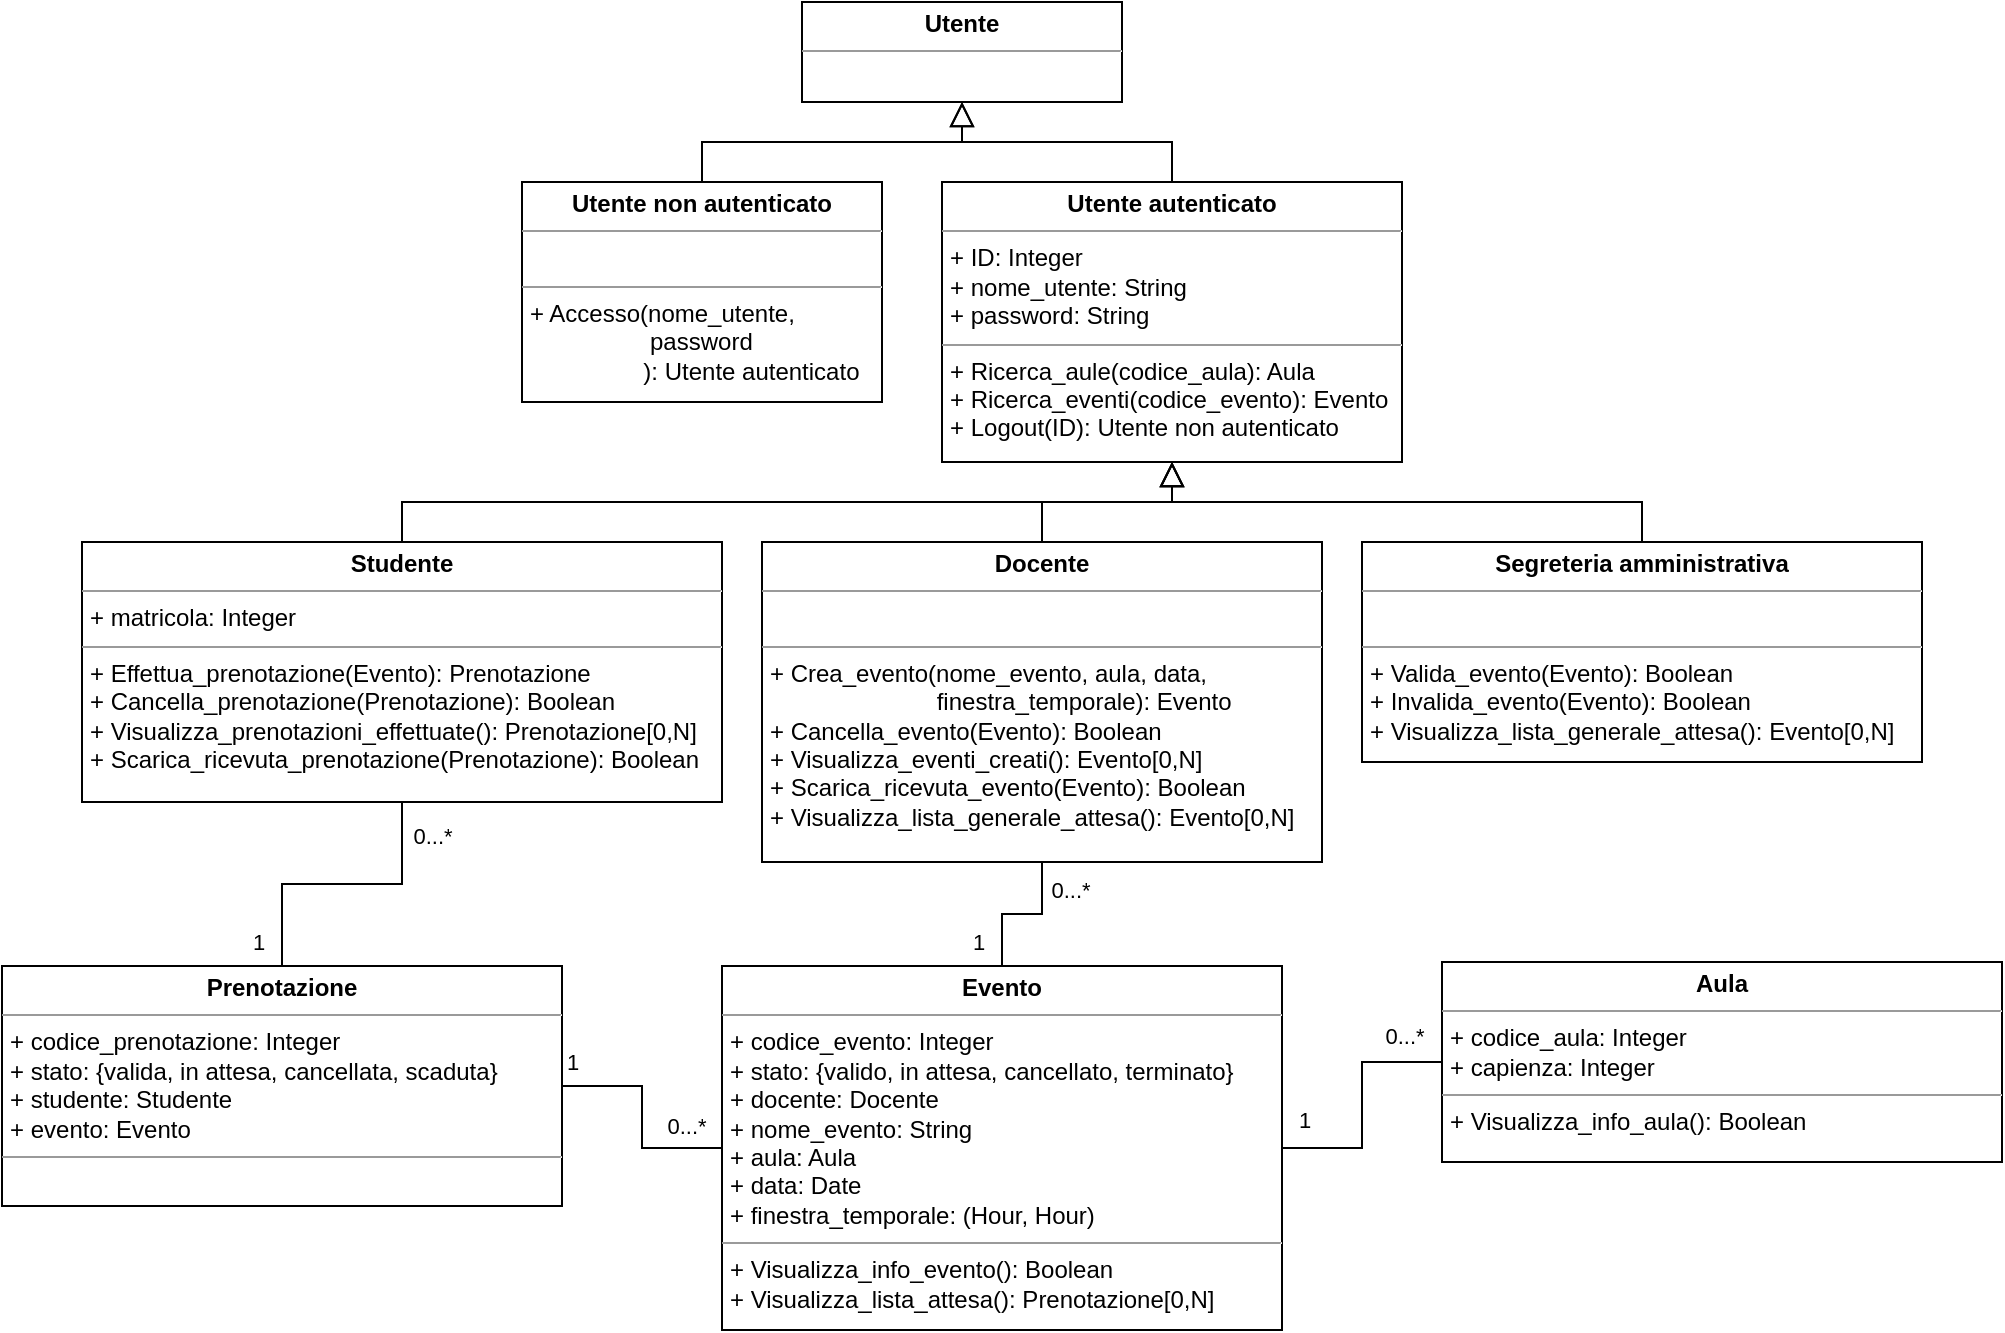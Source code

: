 <mxfile version="14.2.9" type="device"><diagram id="C5RBs43oDa-KdzZeNtuy" name="Page-1"><mxGraphModel dx="1221" dy="561" grid="1" gridSize="10" guides="1" tooltips="1" connect="1" arrows="1" fold="1" page="1" pageScale="1" pageWidth="827" pageHeight="1169" math="0" shadow="0"><root><mxCell id="WIyWlLk6GJQsqaUBKTNV-0"/><mxCell id="WIyWlLk6GJQsqaUBKTNV-1" parent="WIyWlLk6GJQsqaUBKTNV-0"/><mxCell id="nVQcOE3V6RVQoYIMNg9A-22" value="" style="edgeStyle=orthogonalEdgeStyle;rounded=0;orthogonalLoop=1;jettySize=auto;html=1;entryX=0.5;entryY=1;entryDx=0;entryDy=0;endArrow=none;endFill=0;exitX=0.5;exitY=0;exitDx=0;exitDy=0;" parent="WIyWlLk6GJQsqaUBKTNV-1" source="hRhWJIEvchNeAN04_S-G-21" target="hRhWJIEvchNeAN04_S-G-8" edge="1"><mxGeometry relative="1" as="geometry"><mxPoint x="200" y="700" as="targetPoint"/><mxPoint x="160" y="770" as="sourcePoint"/></mxGeometry></mxCell><mxCell id="nVQcOE3V6RVQoYIMNg9A-48" value="0...*" style="edgeLabel;html=1;align=center;verticalAlign=middle;resizable=0;points=[];" parent="nVQcOE3V6RVQoYIMNg9A-22" vertex="1" connectable="0"><mxGeometry x="0.617" y="1" relative="1" as="geometry"><mxPoint x="16" y="-10" as="offset"/></mxGeometry></mxCell><mxCell id="nVQcOE3V6RVQoYIMNg9A-47" value="" style="edgeStyle=orthogonalEdgeStyle;rounded=0;orthogonalLoop=1;jettySize=auto;html=1;endArrow=none;endFill=0;entryX=0;entryY=0.5;entryDx=0;entryDy=0;exitX=1;exitY=0.5;exitDx=0;exitDy=0;" parent="WIyWlLk6GJQsqaUBKTNV-1" source="hRhWJIEvchNeAN04_S-G-21" target="hRhWJIEvchNeAN04_S-G-22" edge="1"><mxGeometry relative="1" as="geometry"><mxPoint x="439.99" y="792.0" as="targetPoint"/><mxPoint x="220.41" y="792.4" as="sourcePoint"/></mxGeometry></mxCell><mxCell id="nVQcOE3V6RVQoYIMNg9A-49" value="1" style="edgeLabel;html=1;align=center;verticalAlign=middle;resizable=0;points=[];" parent="WIyWlLk6GJQsqaUBKTNV-1" vertex="1" connectable="0"><mxGeometry x="330" y="570" as="geometry"><mxPoint x="-142" y="-10" as="offset"/></mxGeometry></mxCell><mxCell id="nVQcOE3V6RVQoYIMNg9A-50" value="1" style="edgeLabel;html=1;align=center;verticalAlign=middle;resizable=0;points=[];" parent="WIyWlLk6GJQsqaUBKTNV-1" vertex="1" connectable="0"><mxGeometry x="430" y="572" as="geometry"><mxPoint x="-85" y="48" as="offset"/></mxGeometry></mxCell><mxCell id="nVQcOE3V6RVQoYIMNg9A-51" value="0...*" style="edgeLabel;html=1;align=center;verticalAlign=middle;resizable=0;points=[];" parent="WIyWlLk6GJQsqaUBKTNV-1" vertex="1" connectable="0"><mxGeometry x="426" y="592" as="geometry"><mxPoint x="-24" y="60" as="offset"/></mxGeometry></mxCell><mxCell id="nVQcOE3V6RVQoYIMNg9A-52" value="1" style="edgeLabel;html=1;align=center;verticalAlign=middle;resizable=0;points=[];" parent="WIyWlLk6GJQsqaUBKTNV-1" vertex="1" connectable="0"><mxGeometry x="585" y="600" as="geometry"><mxPoint x="126" y="49" as="offset"/></mxGeometry></mxCell><mxCell id="nVQcOE3V6RVQoYIMNg9A-53" value="0...*" style="edgeLabel;html=1;align=center;verticalAlign=middle;resizable=0;points=[];" parent="WIyWlLk6GJQsqaUBKTNV-1" vertex="1" connectable="0"><mxGeometry x="785" y="547" as="geometry"><mxPoint x="-24" y="60" as="offset"/></mxGeometry></mxCell><mxCell id="nVQcOE3V6RVQoYIMNg9A-54" value="0...*" style="edgeLabel;html=1;align=center;verticalAlign=middle;resizable=0;points=[];" parent="WIyWlLk6GJQsqaUBKTNV-1" vertex="1" connectable="0"><mxGeometry x="450" y="545" as="geometry"><mxPoint x="144" y="-11" as="offset"/></mxGeometry></mxCell><mxCell id="nVQcOE3V6RVQoYIMNg9A-57" value="1" style="edgeLabel;html=1;align=center;verticalAlign=middle;resizable=0;points=[];" parent="WIyWlLk6GJQsqaUBKTNV-1" vertex="1" connectable="0"><mxGeometry x="690" y="570" as="geometry"><mxPoint x="-142" y="-10" as="offset"/></mxGeometry></mxCell><mxCell id="hRhWJIEvchNeAN04_S-G-1" value="&lt;p style=&quot;margin: 0px ; margin-top: 4px ; text-align: center&quot;&gt;&lt;b&gt;Utente&lt;/b&gt;&lt;/p&gt;&lt;hr size=&quot;1&quot;&gt;&lt;p style=&quot;margin: 0px ; margin-left: 4px&quot;&gt;&lt;/p&gt;&lt;p style=&quot;margin: 0px ; margin-left: 4px&quot;&gt;&lt;br&gt;&lt;/p&gt;" style="verticalAlign=top;align=left;overflow=fill;fontSize=12;fontFamily=Helvetica;html=1;" vertex="1" parent="WIyWlLk6GJQsqaUBKTNV-1"><mxGeometry x="460" y="90" width="160" height="50" as="geometry"/></mxCell><mxCell id="hRhWJIEvchNeAN04_S-G-4" value="&lt;p style=&quot;margin: 0px ; margin-top: 4px ; text-align: center&quot;&gt;&lt;b&gt;Utente autenticato&lt;/b&gt;&lt;/p&gt;&lt;hr size=&quot;1&quot;&gt;&lt;p style=&quot;margin: 0px ; margin-left: 4px&quot;&gt;+ ID: Integer&lt;/p&gt;&lt;p style=&quot;margin: 0px ; margin-left: 4px&quot;&gt;+ nome_utente: String&lt;/p&gt;&lt;p style=&quot;margin: 0px ; margin-left: 4px&quot;&gt;+ password: String&lt;/p&gt;&lt;hr size=&quot;1&quot;&gt;&lt;p style=&quot;margin: 0px ; margin-left: 4px&quot;&gt;+ Ricerca_aule(codice_aula): Aula&lt;/p&gt;&lt;p style=&quot;margin: 0px ; margin-left: 4px&quot;&gt;+ Ricerca_eventi(codice_evento): Evento&lt;/p&gt;&lt;p style=&quot;margin: 0px ; margin-left: 4px&quot;&gt;+ Logout(ID): Utente non autenticato&lt;/p&gt;" style="verticalAlign=top;align=left;overflow=fill;fontSize=12;fontFamily=Helvetica;html=1;" vertex="1" parent="WIyWlLk6GJQsqaUBKTNV-1"><mxGeometry x="530" y="180" width="230" height="140" as="geometry"/></mxCell><mxCell id="hRhWJIEvchNeAN04_S-G-8" value="&lt;p style=&quot;margin: 0px ; margin-top: 4px ; text-align: center&quot;&gt;&lt;b&gt;Studente&lt;/b&gt;&lt;/p&gt;&lt;hr size=&quot;1&quot;&gt;&lt;p style=&quot;margin: 0px ; margin-left: 4px&quot;&gt;+ matricola: Integer&lt;/p&gt;&lt;hr size=&quot;1&quot;&gt;&lt;p style=&quot;margin: 0px ; margin-left: 4px&quot;&gt;+ Effettua_prenotazione(Evento&lt;span&gt;): Prenotazione&lt;/span&gt;&lt;/p&gt;&lt;p style=&quot;margin: 0px ; margin-left: 4px&quot;&gt;&lt;span&gt;+ Cancella_prenotazione(Prenotazione): Boolean&lt;/span&gt;&lt;/p&gt;&lt;p style=&quot;margin: 0px ; margin-left: 4px&quot;&gt;&lt;span&gt;+ Visualizza_prenotazioni_effettuate(): Prenotazione[0,N]&lt;/span&gt;&lt;/p&gt;&lt;p style=&quot;margin: 0px 0px 0px 4px&quot;&gt;+ Scarica_ricevuta_prenotazione(Prenotazione): Boolean&lt;/p&gt;" style="verticalAlign=top;align=left;overflow=fill;fontSize=12;fontFamily=Helvetica;html=1;" vertex="1" parent="WIyWlLk6GJQsqaUBKTNV-1"><mxGeometry x="100" y="360" width="320" height="130" as="geometry"/></mxCell><mxCell id="hRhWJIEvchNeAN04_S-G-10" value="&lt;p style=&quot;margin: 0px ; margin-top: 4px ; text-align: center&quot;&gt;&lt;b&gt;Utente non autenticato&lt;/b&gt;&lt;/p&gt;&lt;hr size=&quot;1&quot;&gt;&lt;p style=&quot;margin: 0px ; margin-left: 4px&quot;&gt;&lt;br&gt;&lt;/p&gt;&lt;hr size=&quot;1&quot;&gt;&lt;p style=&quot;margin: 0px ; margin-left: 4px&quot;&gt;+ Accesso(&lt;span&gt;nome_utente,&amp;nbsp;&lt;/span&gt;&lt;/p&gt;&lt;p style=&quot;margin: 0px ; margin-left: 4px&quot;&gt;&lt;span&gt;&amp;nbsp; &amp;nbsp; &amp;nbsp; &amp;nbsp; &amp;nbsp; &amp;nbsp; &amp;nbsp; &amp;nbsp; &amp;nbsp; password&lt;/span&gt;&lt;/p&gt;&lt;p style=&quot;margin: 0px ; margin-left: 4px&quot;&gt;&lt;span&gt;&amp;nbsp; &amp;nbsp; &amp;nbsp; &amp;nbsp; &amp;nbsp; &amp;nbsp; &amp;nbsp; &amp;nbsp; &amp;nbsp;): Utente autenticato&lt;/span&gt;&lt;/p&gt;" style="verticalAlign=top;align=left;overflow=fill;fontSize=12;fontFamily=Helvetica;html=1;" vertex="1" parent="WIyWlLk6GJQsqaUBKTNV-1"><mxGeometry x="320" y="180" width="180" height="110" as="geometry"/></mxCell><mxCell id="hRhWJIEvchNeAN04_S-G-13" value="" style="endArrow=block;endSize=10;endFill=0;shadow=0;strokeWidth=1;rounded=0;edgeStyle=elbowEdgeStyle;elbow=vertical;entryX=0.5;entryY=1;entryDx=0;entryDy=0;exitX=0.5;exitY=0;exitDx=0;exitDy=0;" edge="1" parent="WIyWlLk6GJQsqaUBKTNV-1" source="hRhWJIEvchNeAN04_S-G-10" target="hRhWJIEvchNeAN04_S-G-1"><mxGeometry width="160" relative="1" as="geometry"><mxPoint x="413" y="170" as="sourcePoint"/><mxPoint x="593" y="370" as="targetPoint"/><Array as="points"><mxPoint x="473" y="160"/></Array></mxGeometry></mxCell><mxCell id="hRhWJIEvchNeAN04_S-G-14" value="" style="endArrow=block;endSize=10;endFill=0;shadow=0;strokeWidth=1;rounded=0;edgeStyle=elbowEdgeStyle;elbow=vertical;entryX=0.5;entryY=1;entryDx=0;entryDy=0;exitX=0.5;exitY=0;exitDx=0;exitDy=0;" edge="1" parent="WIyWlLk6GJQsqaUBKTNV-1" source="hRhWJIEvchNeAN04_S-G-4" target="hRhWJIEvchNeAN04_S-G-1"><mxGeometry width="160" relative="1" as="geometry"><mxPoint x="648" y="170" as="sourcePoint"/><mxPoint x="553" y="150" as="targetPoint"/><Array as="points"><mxPoint x="613" y="160"/></Array></mxGeometry></mxCell><mxCell id="hRhWJIEvchNeAN04_S-G-16" value="" style="endArrow=block;endSize=10;endFill=0;shadow=0;strokeWidth=1;rounded=0;edgeStyle=elbowEdgeStyle;elbow=vertical;exitX=0.5;exitY=0;exitDx=0;exitDy=0;entryX=0.5;entryY=1;entryDx=0;entryDy=0;" edge="1" parent="WIyWlLk6GJQsqaUBKTNV-1" source="hRhWJIEvchNeAN04_S-G-8" target="hRhWJIEvchNeAN04_S-G-4"><mxGeometry width="160" relative="1" as="geometry"><mxPoint x="360" y="280" as="sourcePoint"/><mxPoint x="680" y="330" as="targetPoint"/><Array as="points"><mxPoint x="450" y="340"/></Array></mxGeometry></mxCell><mxCell id="hRhWJIEvchNeAN04_S-G-17" value="&lt;p style=&quot;margin: 0px ; margin-top: 4px ; text-align: center&quot;&gt;&lt;b&gt;Docente&lt;/b&gt;&lt;/p&gt;&lt;hr size=&quot;1&quot;&gt;&lt;p style=&quot;margin: 0px ; margin-left: 4px&quot;&gt;&lt;br&gt;&lt;/p&gt;&lt;hr size=&quot;1&quot;&gt;&lt;p style=&quot;margin: 0px ; margin-left: 4px&quot;&gt;+ Crea_evento(nome_evento, a&lt;span&gt;ula,&amp;nbsp;&lt;/span&gt;&lt;span&gt;data,&amp;nbsp;&lt;/span&gt;&lt;/p&gt;&lt;p style=&quot;margin: 0px ; margin-left: 4px&quot;&gt;&lt;span&gt;&amp;nbsp; &amp;nbsp; &amp;nbsp; &amp;nbsp; &amp;nbsp; &amp;nbsp; &amp;nbsp; &amp;nbsp; &amp;nbsp; &amp;nbsp; &amp;nbsp; &amp;nbsp; &amp;nbsp;finestra_temporale&lt;/span&gt;&lt;span&gt;): Evento&lt;/span&gt;&lt;/p&gt;&lt;p style=&quot;margin: 0px ; margin-left: 4px&quot;&gt;&lt;span&gt;+ Cancella_evento(Evento): Boolean&lt;/span&gt;&lt;/p&gt;&lt;p style=&quot;margin: 0px ; margin-left: 4px&quot;&gt;&lt;span&gt;+ Visualizza_eventi_creati(): Evento[0,N]&lt;/span&gt;&lt;/p&gt;&lt;p style=&quot;margin: 0px ; margin-left: 4px&quot;&gt;&lt;span&gt;+ Scarica_ricevuta_evento(Evento): Boolean&lt;/span&gt;&lt;/p&gt;&lt;p style=&quot;margin: 0px ; margin-left: 4px&quot;&gt;&lt;span&gt;+ Visualizza_lista_generale_attesa(): Evento[0,N]&lt;/span&gt;&lt;/p&gt;" style="verticalAlign=top;align=left;overflow=fill;fontSize=12;fontFamily=Helvetica;html=1;" vertex="1" parent="WIyWlLk6GJQsqaUBKTNV-1"><mxGeometry x="440" y="360" width="280" height="160" as="geometry"/></mxCell><mxCell id="hRhWJIEvchNeAN04_S-G-18" value="&lt;p style=&quot;margin: 0px ; margin-top: 4px ; text-align: center&quot;&gt;&lt;b&gt;Segreteria amministrativa&lt;/b&gt;&lt;/p&gt;&lt;hr size=&quot;1&quot;&gt;&lt;p style=&quot;margin: 0px ; margin-left: 4px&quot;&gt;&lt;br&gt;&lt;/p&gt;&lt;hr size=&quot;1&quot;&gt;&lt;p style=&quot;margin: 0px ; margin-left: 4px&quot;&gt;+ Valida_evento(Evento): Boolean&lt;/p&gt;&lt;p style=&quot;margin: 0px ; margin-left: 4px&quot;&gt;+ Invalida_evento(Evento): Boolean&lt;/p&gt;&lt;p style=&quot;margin: 0px ; margin-left: 4px&quot;&gt;+ Visualizza_lista_generale_attesa(): Evento[0,N]&lt;br&gt;&lt;/p&gt;" style="verticalAlign=top;align=left;overflow=fill;fontSize=12;fontFamily=Helvetica;html=1;" vertex="1" parent="WIyWlLk6GJQsqaUBKTNV-1"><mxGeometry x="740" y="360" width="280" height="110" as="geometry"/></mxCell><mxCell id="hRhWJIEvchNeAN04_S-G-19" value="" style="endArrow=block;endSize=10;endFill=0;shadow=0;strokeWidth=1;rounded=0;edgeStyle=elbowEdgeStyle;elbow=vertical;exitX=0.5;exitY=0;exitDx=0;exitDy=0;entryX=0.5;entryY=1;entryDx=0;entryDy=0;" edge="1" parent="WIyWlLk6GJQsqaUBKTNV-1" source="hRhWJIEvchNeAN04_S-G-17" target="hRhWJIEvchNeAN04_S-G-4"><mxGeometry width="160" relative="1" as="geometry"><mxPoint x="630" y="340" as="sourcePoint"/><mxPoint x="440" y="310" as="targetPoint"/><Array as="points"><mxPoint x="600" y="340"/><mxPoint x="480" y="320"/></Array></mxGeometry></mxCell><mxCell id="hRhWJIEvchNeAN04_S-G-20" value="" style="endArrow=block;endSize=10;endFill=0;shadow=0;strokeWidth=1;rounded=0;edgeStyle=elbowEdgeStyle;elbow=vertical;exitX=0.5;exitY=0;exitDx=0;exitDy=0;entryX=0.5;entryY=1;entryDx=0;entryDy=0;" edge="1" parent="WIyWlLk6GJQsqaUBKTNV-1" source="hRhWJIEvchNeAN04_S-G-18" target="hRhWJIEvchNeAN04_S-G-4"><mxGeometry width="160" relative="1" as="geometry"><mxPoint x="220" y="360" as="sourcePoint"/><mxPoint x="640" y="320" as="targetPoint"/><Array as="points"><mxPoint x="780" y="340"/></Array></mxGeometry></mxCell><mxCell id="hRhWJIEvchNeAN04_S-G-21" value="&lt;p style=&quot;margin: 0px ; margin-top: 4px ; text-align: center&quot;&gt;&lt;b&gt;Prenotazione&lt;/b&gt;&lt;/p&gt;&lt;hr size=&quot;1&quot;&gt;&lt;p style=&quot;margin: 0px ; margin-left: 4px&quot;&gt;+ codice_prenotazione: Integer&lt;/p&gt;&lt;p style=&quot;margin: 0px ; margin-left: 4px&quot;&gt;+ stato: {valida, in attesa, cancellata, scaduta}&lt;/p&gt;&lt;p style=&quot;margin: 0px ; margin-left: 4px&quot;&gt;+ studente: Studente&lt;/p&gt;&lt;p style=&quot;margin: 0px ; margin-left: 4px&quot;&gt;+ evento: Evento&lt;/p&gt;&lt;hr size=&quot;1&quot;&gt;&lt;p style=&quot;margin: 0px ; margin-left: 4px&quot;&gt;&lt;br&gt;&lt;/p&gt;" style="verticalAlign=top;align=left;overflow=fill;fontSize=12;fontFamily=Helvetica;html=1;" vertex="1" parent="WIyWlLk6GJQsqaUBKTNV-1"><mxGeometry x="60" y="572" width="280" height="120" as="geometry"/></mxCell><mxCell id="hRhWJIEvchNeAN04_S-G-24" value="" style="edgeStyle=orthogonalEdgeStyle;rounded=0;orthogonalLoop=1;jettySize=auto;html=1;endArrow=none;endFill=0;fontSize=9;" edge="1" parent="WIyWlLk6GJQsqaUBKTNV-1" source="hRhWJIEvchNeAN04_S-G-22" target="hRhWJIEvchNeAN04_S-G-17"><mxGeometry relative="1" as="geometry"/></mxCell><mxCell id="hRhWJIEvchNeAN04_S-G-25" value="" style="edgeStyle=orthogonalEdgeStyle;rounded=0;orthogonalLoop=1;jettySize=auto;html=1;endArrow=none;endFill=0;fontSize=9;" edge="1" parent="WIyWlLk6GJQsqaUBKTNV-1" source="hRhWJIEvchNeAN04_S-G-22" target="hRhWJIEvchNeAN04_S-G-21"><mxGeometry relative="1" as="geometry"/></mxCell><mxCell id="hRhWJIEvchNeAN04_S-G-26" value="" style="edgeStyle=orthogonalEdgeStyle;rounded=0;orthogonalLoop=1;jettySize=auto;html=1;endArrow=none;endFill=0;fontSize=9;" edge="1" parent="WIyWlLk6GJQsqaUBKTNV-1" source="hRhWJIEvchNeAN04_S-G-22" target="hRhWJIEvchNeAN04_S-G-21"><mxGeometry relative="1" as="geometry"/></mxCell><mxCell id="hRhWJIEvchNeAN04_S-G-27" value="" style="edgeStyle=orthogonalEdgeStyle;rounded=0;orthogonalLoop=1;jettySize=auto;html=1;endArrow=none;endFill=0;fontSize=9;" edge="1" parent="WIyWlLk6GJQsqaUBKTNV-1" source="hRhWJIEvchNeAN04_S-G-22" target="hRhWJIEvchNeAN04_S-G-23"><mxGeometry relative="1" as="geometry"/></mxCell><mxCell id="hRhWJIEvchNeAN04_S-G-22" value="&lt;p style=&quot;margin: 0px ; margin-top: 4px ; text-align: center&quot;&gt;&lt;b&gt;Evento&lt;/b&gt;&lt;/p&gt;&lt;hr size=&quot;1&quot;&gt;&lt;p style=&quot;margin: 0px ; margin-left: 4px&quot;&gt;+ codice_evento: Integer&lt;/p&gt;&lt;p style=&quot;margin: 0px ; margin-left: 4px&quot;&gt;+ stato: {valido, in attesa, cancellato, terminato}&lt;/p&gt;&lt;p style=&quot;margin: 0px ; margin-left: 4px&quot;&gt;+ docente: Docente&lt;/p&gt;&lt;p style=&quot;margin: 0px ; margin-left: 4px&quot;&gt;+ nome_evento: String&lt;/p&gt;&lt;p style=&quot;margin: 0px ; margin-left: 4px&quot;&gt;+ aula: Aula&lt;/p&gt;&lt;p style=&quot;margin: 0px ; margin-left: 4px&quot;&gt;+ data: Date&lt;/p&gt;&lt;p style=&quot;margin: 0px ; margin-left: 4px&quot;&gt;+ finestra_temporale: (Hour, Hour)&lt;/p&gt;&lt;hr size=&quot;1&quot;&gt;&lt;p style=&quot;margin: 0px ; margin-left: 4px&quot;&gt;+ Visualizza_info_evento(): Boolean&lt;/p&gt;&lt;p style=&quot;margin: 0px ; margin-left: 4px&quot;&gt;+ Visualizza_lista_attesa(): Prenotazione[0,N]&lt;/p&gt;" style="verticalAlign=top;align=left;overflow=fill;fontSize=12;fontFamily=Helvetica;html=1;" vertex="1" parent="WIyWlLk6GJQsqaUBKTNV-1"><mxGeometry x="420" y="572" width="280" height="182" as="geometry"/></mxCell><mxCell id="hRhWJIEvchNeAN04_S-G-23" value="&lt;p style=&quot;margin: 0px ; margin-top: 4px ; text-align: center&quot;&gt;&lt;b&gt;Aula&lt;/b&gt;&lt;/p&gt;&lt;hr size=&quot;1&quot;&gt;&lt;p style=&quot;margin: 0px ; margin-left: 4px&quot;&gt;+ codice_aula: Integer&lt;/p&gt;&lt;p style=&quot;margin: 0px ; margin-left: 4px&quot;&gt;+ capienza: Integer&lt;/p&gt;&lt;hr size=&quot;1&quot;&gt;&lt;p style=&quot;margin: 0px ; margin-left: 4px&quot;&gt;+ Visualizza_info_aula(): Boolean&lt;/p&gt;&lt;p style=&quot;margin: 0px ; margin-left: 4px&quot;&gt;&lt;br&gt;&lt;/p&gt;" style="verticalAlign=top;align=left;overflow=fill;fontSize=12;fontFamily=Helvetica;html=1;" vertex="1" parent="WIyWlLk6GJQsqaUBKTNV-1"><mxGeometry x="780" y="570" width="280" height="100" as="geometry"/></mxCell></root></mxGraphModel></diagram></mxfile>